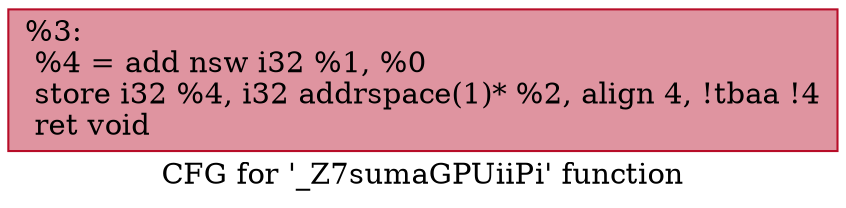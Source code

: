 digraph "CFG for '_Z7sumaGPUiiPi' function" {
	label="CFG for '_Z7sumaGPUiiPi' function";

	Node0x4e29960 [shape=record,color="#b70d28ff", style=filled, fillcolor="#b70d2870",label="{%3:\l  %4 = add nsw i32 %1, %0\l  store i32 %4, i32 addrspace(1)* %2, align 4, !tbaa !4\l  ret void\l}"];
}
